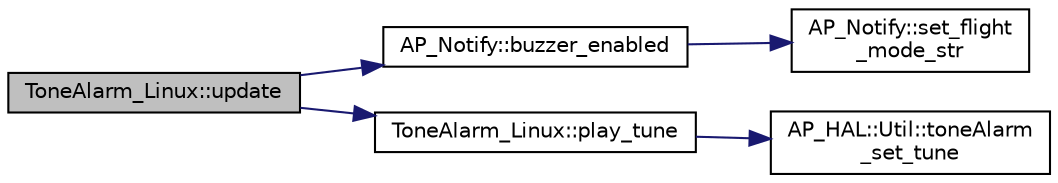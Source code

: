 digraph "ToneAlarm_Linux::update"
{
 // INTERACTIVE_SVG=YES
  edge [fontname="Helvetica",fontsize="10",labelfontname="Helvetica",labelfontsize="10"];
  node [fontname="Helvetica",fontsize="10",shape=record];
  rankdir="LR";
  Node1 [label="ToneAlarm_Linux::update",height=0.2,width=0.4,color="black", fillcolor="grey75", style="filled", fontcolor="black"];
  Node1 -> Node2 [color="midnightblue",fontsize="10",style="solid",fontname="Helvetica"];
  Node2 [label="AP_Notify::buzzer_enabled",height=0.2,width=0.4,color="black", fillcolor="white", style="filled",URL="$classAP__Notify.html#aaf356f563fe546780e5ef387cb5268e0"];
  Node2 -> Node3 [color="midnightblue",fontsize="10",style="solid",fontname="Helvetica"];
  Node3 [label="AP_Notify::set_flight\l_mode_str",height=0.2,width=0.4,color="black", fillcolor="white", style="filled",URL="$classAP__Notify.html#a6933d62a710817a9f6ae4ba03634eae9"];
  Node1 -> Node4 [color="midnightblue",fontsize="10",style="solid",fontname="Helvetica"];
  Node4 [label="ToneAlarm_Linux::play_tune",height=0.2,width=0.4,color="black", fillcolor="white", style="filled",URL="$classToneAlarm__Linux.html#ab669ba4ce287257c567054d0a557da9a",tooltip="play_tune - play one of the pre-defined tunes "];
  Node4 -> Node5 [color="midnightblue",fontsize="10",style="solid",fontname="Helvetica"];
  Node5 [label="AP_HAL::Util::toneAlarm\l_set_tune",height=0.2,width=0.4,color="black", fillcolor="white", style="filled",URL="$classAP__HAL_1_1Util.html#afb64b242b3903d02cb9be59ecad47661"];
}

